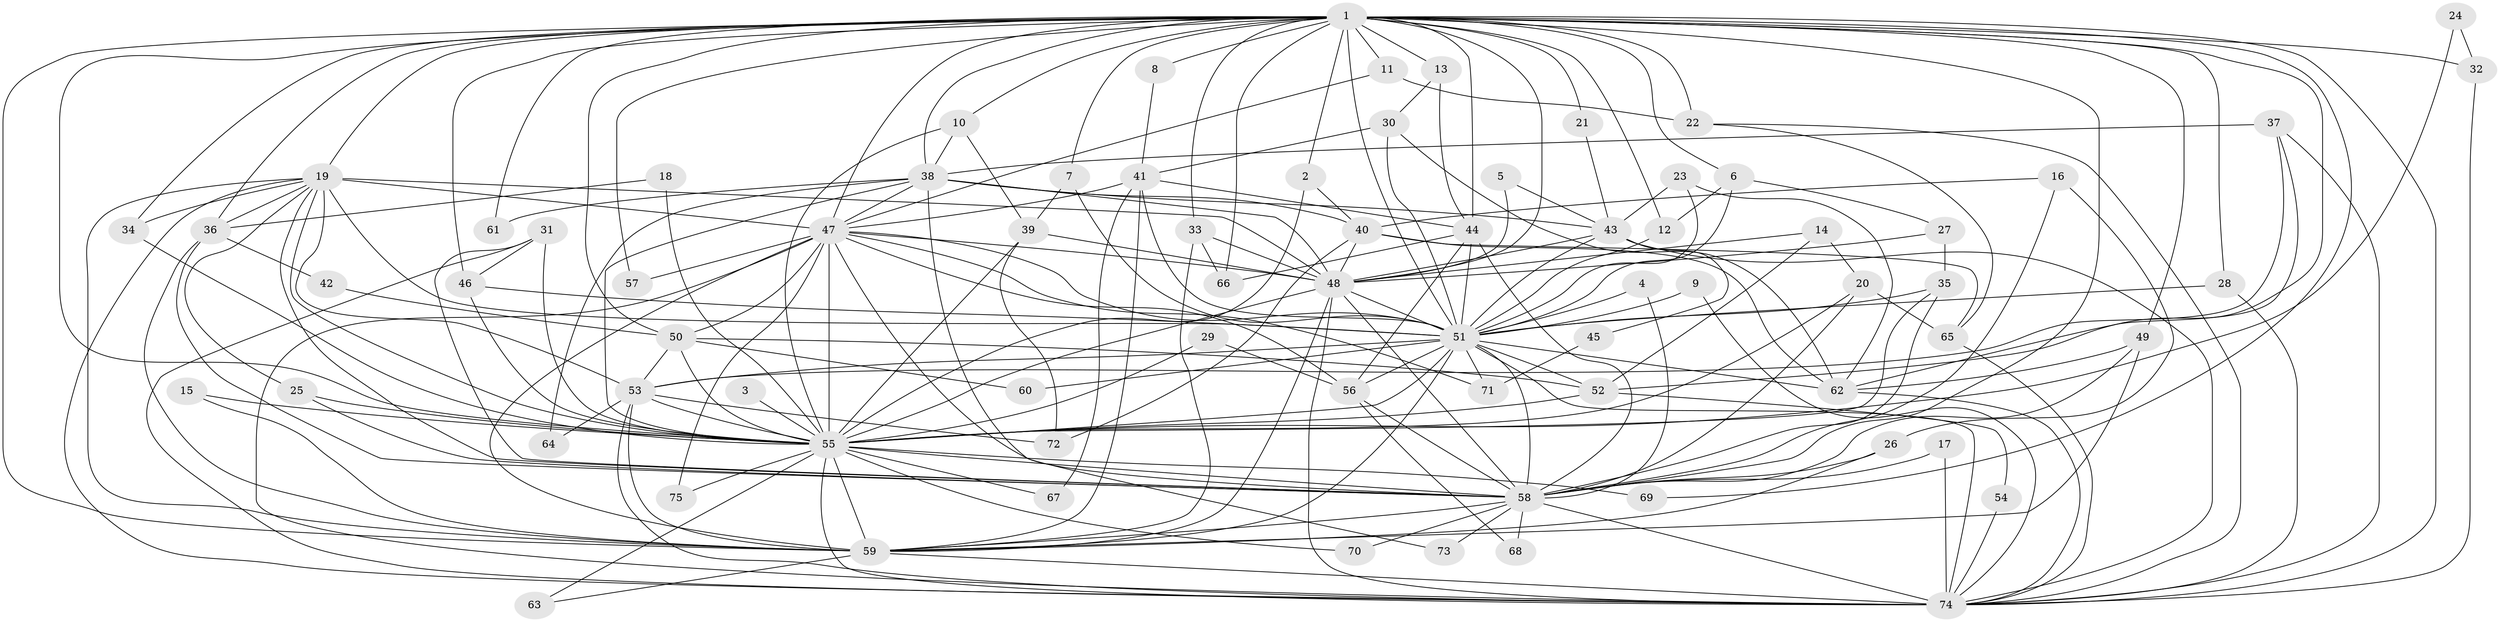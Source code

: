 // original degree distribution, {28: 0.013422818791946308, 22: 0.006711409395973154, 34: 0.006711409395973154, 24: 0.006711409395973154, 36: 0.006711409395973154, 21: 0.006711409395973154, 16: 0.006711409395973154, 14: 0.006711409395973154, 18: 0.006711409395973154, 9: 0.006711409395973154, 5: 0.040268456375838924, 2: 0.4966442953020134, 3: 0.2348993288590604, 8: 0.013422818791946308, 4: 0.10738255033557047, 6: 0.013422818791946308, 7: 0.020134228187919462}
// Generated by graph-tools (version 1.1) at 2025/25/03/09/25 03:25:50]
// undirected, 75 vertices, 214 edges
graph export_dot {
graph [start="1"]
  node [color=gray90,style=filled];
  1;
  2;
  3;
  4;
  5;
  6;
  7;
  8;
  9;
  10;
  11;
  12;
  13;
  14;
  15;
  16;
  17;
  18;
  19;
  20;
  21;
  22;
  23;
  24;
  25;
  26;
  27;
  28;
  29;
  30;
  31;
  32;
  33;
  34;
  35;
  36;
  37;
  38;
  39;
  40;
  41;
  42;
  43;
  44;
  45;
  46;
  47;
  48;
  49;
  50;
  51;
  52;
  53;
  54;
  55;
  56;
  57;
  58;
  59;
  60;
  61;
  62;
  63;
  64;
  65;
  66;
  67;
  68;
  69;
  70;
  71;
  72;
  73;
  74;
  75;
  1 -- 2 [weight=1.0];
  1 -- 6 [weight=1.0];
  1 -- 7 [weight=1.0];
  1 -- 8 [weight=1.0];
  1 -- 10 [weight=1.0];
  1 -- 11 [weight=1.0];
  1 -- 12 [weight=1.0];
  1 -- 13 [weight=1.0];
  1 -- 19 [weight=2.0];
  1 -- 21 [weight=1.0];
  1 -- 22 [weight=2.0];
  1 -- 28 [weight=1.0];
  1 -- 32 [weight=2.0];
  1 -- 33 [weight=1.0];
  1 -- 34 [weight=1.0];
  1 -- 36 [weight=1.0];
  1 -- 38 [weight=1.0];
  1 -- 44 [weight=1.0];
  1 -- 46 [weight=2.0];
  1 -- 47 [weight=3.0];
  1 -- 48 [weight=4.0];
  1 -- 49 [weight=1.0];
  1 -- 50 [weight=1.0];
  1 -- 51 [weight=3.0];
  1 -- 52 [weight=1.0];
  1 -- 55 [weight=2.0];
  1 -- 57 [weight=1.0];
  1 -- 58 [weight=2.0];
  1 -- 59 [weight=2.0];
  1 -- 61 [weight=1.0];
  1 -- 66 [weight=1.0];
  1 -- 69 [weight=1.0];
  1 -- 74 [weight=2.0];
  2 -- 40 [weight=1.0];
  2 -- 55 [weight=1.0];
  3 -- 55 [weight=1.0];
  4 -- 51 [weight=1.0];
  4 -- 58 [weight=1.0];
  5 -- 43 [weight=1.0];
  5 -- 48 [weight=1.0];
  6 -- 12 [weight=1.0];
  6 -- 27 [weight=1.0];
  6 -- 51 [weight=1.0];
  7 -- 39 [weight=1.0];
  7 -- 51 [weight=1.0];
  8 -- 41 [weight=1.0];
  9 -- 51 [weight=1.0];
  9 -- 74 [weight=1.0];
  10 -- 38 [weight=1.0];
  10 -- 39 [weight=1.0];
  10 -- 55 [weight=1.0];
  11 -- 22 [weight=1.0];
  11 -- 47 [weight=1.0];
  12 -- 51 [weight=1.0];
  13 -- 30 [weight=1.0];
  13 -- 44 [weight=1.0];
  14 -- 20 [weight=1.0];
  14 -- 48 [weight=1.0];
  14 -- 52 [weight=1.0];
  15 -- 55 [weight=1.0];
  15 -- 59 [weight=1.0];
  16 -- 26 [weight=1.0];
  16 -- 40 [weight=1.0];
  16 -- 58 [weight=1.0];
  17 -- 58 [weight=1.0];
  17 -- 74 [weight=1.0];
  18 -- 36 [weight=1.0];
  18 -- 55 [weight=1.0];
  19 -- 25 [weight=1.0];
  19 -- 34 [weight=1.0];
  19 -- 36 [weight=1.0];
  19 -- 47 [weight=2.0];
  19 -- 48 [weight=1.0];
  19 -- 51 [weight=1.0];
  19 -- 53 [weight=1.0];
  19 -- 55 [weight=1.0];
  19 -- 58 [weight=1.0];
  19 -- 59 [weight=1.0];
  19 -- 74 [weight=1.0];
  20 -- 55 [weight=1.0];
  20 -- 58 [weight=1.0];
  20 -- 65 [weight=1.0];
  21 -- 43 [weight=1.0];
  22 -- 65 [weight=1.0];
  22 -- 74 [weight=1.0];
  23 -- 43 [weight=1.0];
  23 -- 51 [weight=1.0];
  23 -- 62 [weight=1.0];
  24 -- 32 [weight=1.0];
  24 -- 55 [weight=1.0];
  25 -- 55 [weight=1.0];
  25 -- 58 [weight=1.0];
  26 -- 58 [weight=1.0];
  26 -- 59 [weight=1.0];
  27 -- 35 [weight=1.0];
  27 -- 48 [weight=1.0];
  28 -- 51 [weight=1.0];
  28 -- 74 [weight=1.0];
  29 -- 55 [weight=1.0];
  29 -- 56 [weight=2.0];
  30 -- 41 [weight=1.0];
  30 -- 51 [weight=1.0];
  30 -- 62 [weight=1.0];
  31 -- 46 [weight=1.0];
  31 -- 55 [weight=1.0];
  31 -- 58 [weight=1.0];
  31 -- 74 [weight=1.0];
  32 -- 74 [weight=1.0];
  33 -- 48 [weight=1.0];
  33 -- 59 [weight=1.0];
  33 -- 66 [weight=1.0];
  34 -- 55 [weight=1.0];
  35 -- 51 [weight=1.0];
  35 -- 55 [weight=1.0];
  35 -- 58 [weight=1.0];
  36 -- 42 [weight=1.0];
  36 -- 58 [weight=1.0];
  36 -- 59 [weight=1.0];
  37 -- 38 [weight=1.0];
  37 -- 53 [weight=1.0];
  37 -- 62 [weight=1.0];
  37 -- 74 [weight=1.0];
  38 -- 40 [weight=1.0];
  38 -- 43 [weight=1.0];
  38 -- 47 [weight=1.0];
  38 -- 48 [weight=1.0];
  38 -- 55 [weight=1.0];
  38 -- 61 [weight=1.0];
  38 -- 64 [weight=1.0];
  38 -- 73 [weight=1.0];
  39 -- 48 [weight=1.0];
  39 -- 55 [weight=1.0];
  39 -- 72 [weight=1.0];
  40 -- 48 [weight=1.0];
  40 -- 62 [weight=1.0];
  40 -- 65 [weight=1.0];
  40 -- 72 [weight=1.0];
  41 -- 44 [weight=1.0];
  41 -- 47 [weight=2.0];
  41 -- 51 [weight=1.0];
  41 -- 59 [weight=1.0];
  41 -- 67 [weight=1.0];
  42 -- 50 [weight=1.0];
  43 -- 45 [weight=1.0];
  43 -- 48 [weight=1.0];
  43 -- 51 [weight=1.0];
  43 -- 74 [weight=1.0];
  44 -- 51 [weight=1.0];
  44 -- 56 [weight=1.0];
  44 -- 58 [weight=2.0];
  44 -- 66 [weight=1.0];
  45 -- 71 [weight=1.0];
  46 -- 51 [weight=1.0];
  46 -- 55 [weight=1.0];
  47 -- 48 [weight=1.0];
  47 -- 50 [weight=1.0];
  47 -- 51 [weight=1.0];
  47 -- 55 [weight=1.0];
  47 -- 56 [weight=1.0];
  47 -- 57 [weight=1.0];
  47 -- 58 [weight=1.0];
  47 -- 59 [weight=2.0];
  47 -- 71 [weight=1.0];
  47 -- 74 [weight=3.0];
  47 -- 75 [weight=1.0];
  48 -- 51 [weight=1.0];
  48 -- 55 [weight=1.0];
  48 -- 58 [weight=1.0];
  48 -- 59 [weight=1.0];
  48 -- 74 [weight=2.0];
  49 -- 58 [weight=1.0];
  49 -- 59 [weight=1.0];
  49 -- 62 [weight=1.0];
  50 -- 52 [weight=1.0];
  50 -- 53 [weight=1.0];
  50 -- 55 [weight=2.0];
  50 -- 60 [weight=1.0];
  51 -- 52 [weight=1.0];
  51 -- 53 [weight=1.0];
  51 -- 55 [weight=2.0];
  51 -- 56 [weight=1.0];
  51 -- 58 [weight=2.0];
  51 -- 59 [weight=1.0];
  51 -- 60 [weight=1.0];
  51 -- 62 [weight=1.0];
  51 -- 71 [weight=2.0];
  51 -- 74 [weight=1.0];
  52 -- 54 [weight=1.0];
  52 -- 55 [weight=1.0];
  53 -- 55 [weight=1.0];
  53 -- 59 [weight=1.0];
  53 -- 64 [weight=1.0];
  53 -- 72 [weight=1.0];
  53 -- 74 [weight=1.0];
  54 -- 74 [weight=1.0];
  55 -- 58 [weight=2.0];
  55 -- 59 [weight=1.0];
  55 -- 63 [weight=1.0];
  55 -- 67 [weight=1.0];
  55 -- 69 [weight=1.0];
  55 -- 70 [weight=1.0];
  55 -- 74 [weight=1.0];
  55 -- 75 [weight=1.0];
  56 -- 58 [weight=1.0];
  56 -- 68 [weight=1.0];
  58 -- 59 [weight=2.0];
  58 -- 68 [weight=1.0];
  58 -- 70 [weight=1.0];
  58 -- 73 [weight=1.0];
  58 -- 74 [weight=1.0];
  59 -- 63 [weight=1.0];
  59 -- 74 [weight=1.0];
  62 -- 74 [weight=1.0];
  65 -- 74 [weight=1.0];
}
